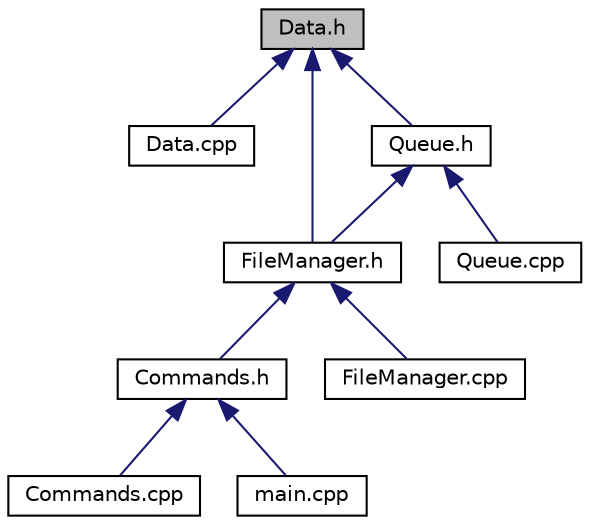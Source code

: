 digraph "Data.h"
{
 // LATEX_PDF_SIZE
  edge [fontname="Helvetica",fontsize="10",labelfontname="Helvetica",labelfontsize="10"];
  node [fontname="Helvetica",fontsize="10",shape=record];
  Node1 [label="Data.h",height=0.2,width=0.4,color="black", fillcolor="grey75", style="filled", fontcolor="black",tooltip=" "];
  Node1 -> Node2 [dir="back",color="midnightblue",fontsize="10",style="solid"];
  Node2 [label="Data.cpp",height=0.2,width=0.4,color="black", fillcolor="white", style="filled",URL="$_data_8cpp.html",tooltip=" "];
  Node1 -> Node3 [dir="back",color="midnightblue",fontsize="10",style="solid"];
  Node3 [label="FileManager.h",height=0.2,width=0.4,color="black", fillcolor="white", style="filled",URL="$_file_manager_8h.html",tooltip=" "];
  Node3 -> Node4 [dir="back",color="midnightblue",fontsize="10",style="solid"];
  Node4 [label="Commands.h",height=0.2,width=0.4,color="black", fillcolor="white", style="filled",URL="$_commands_8h.html",tooltip=" "];
  Node4 -> Node5 [dir="back",color="midnightblue",fontsize="10",style="solid"];
  Node5 [label="Commands.cpp",height=0.2,width=0.4,color="black", fillcolor="white", style="filled",URL="$_commands_8cpp.html",tooltip=" "];
  Node4 -> Node6 [dir="back",color="midnightblue",fontsize="10",style="solid"];
  Node6 [label="main.cpp",height=0.2,width=0.4,color="black", fillcolor="white", style="filled",URL="$main_8cpp.html",tooltip=" "];
  Node3 -> Node7 [dir="back",color="midnightblue",fontsize="10",style="solid"];
  Node7 [label="FileManager.cpp",height=0.2,width=0.4,color="black", fillcolor="white", style="filled",URL="$_file_manager_8cpp.html",tooltip=" "];
  Node1 -> Node8 [dir="back",color="midnightblue",fontsize="10",style="solid"];
  Node8 [label="Queue.h",height=0.2,width=0.4,color="black", fillcolor="white", style="filled",URL="$_queue_8h.html",tooltip=" "];
  Node8 -> Node3 [dir="back",color="midnightblue",fontsize="10",style="solid"];
  Node8 -> Node9 [dir="back",color="midnightblue",fontsize="10",style="solid"];
  Node9 [label="Queue.cpp",height=0.2,width=0.4,color="black", fillcolor="white", style="filled",URL="$_queue_8cpp.html",tooltip=" "];
}

